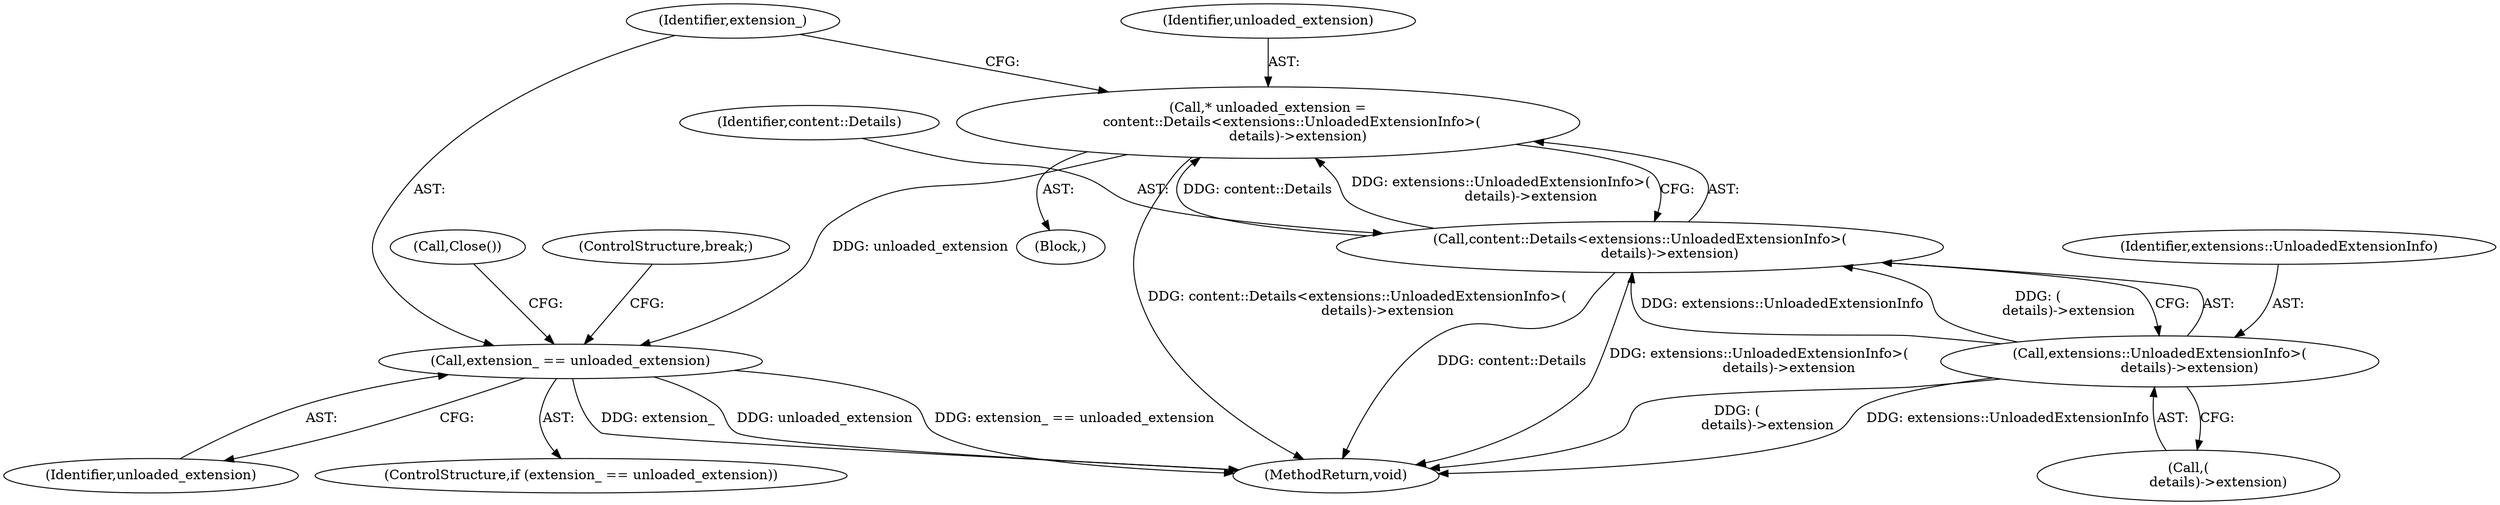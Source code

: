 digraph "0_Chrome_eb4bcacd683a68534bbe2e4d8d6eeafafc7f57ba_0@pointer" {
"1000127" [label="(Call,* unloaded_extension =\n           content::Details<extensions::UnloadedExtensionInfo>(\n              details)->extension)"];
"1000129" [label="(Call,content::Details<extensions::UnloadedExtensionInfo>(\n              details)->extension)"];
"1000131" [label="(Call,extensions::UnloadedExtensionInfo>(\n              details)->extension)"];
"1000137" [label="(Call,extension_ == unloaded_extension)"];
"1000131" [label="(Call,extensions::UnloadedExtensionInfo>(\n              details)->extension)"];
"1000133" [label="(Call,(\n              details)->extension)"];
"1000132" [label="(Identifier,extensions::UnloadedExtensionInfo)"];
"1000125" [label="(Block,)"];
"1000140" [label="(Call,Close())"];
"1000138" [label="(Identifier,extension_)"];
"1000129" [label="(Call,content::Details<extensions::UnloadedExtensionInfo>(\n              details)->extension)"];
"1000149" [label="(MethodReturn,void)"];
"1000130" [label="(Identifier,content::Details)"];
"1000127" [label="(Call,* unloaded_extension =\n           content::Details<extensions::UnloadedExtensionInfo>(\n              details)->extension)"];
"1000141" [label="(ControlStructure,break;)"];
"1000128" [label="(Identifier,unloaded_extension)"];
"1000136" [label="(ControlStructure,if (extension_ == unloaded_extension))"];
"1000137" [label="(Call,extension_ == unloaded_extension)"];
"1000139" [label="(Identifier,unloaded_extension)"];
"1000127" -> "1000125"  [label="AST: "];
"1000127" -> "1000129"  [label="CFG: "];
"1000128" -> "1000127"  [label="AST: "];
"1000129" -> "1000127"  [label="AST: "];
"1000138" -> "1000127"  [label="CFG: "];
"1000127" -> "1000149"  [label="DDG: content::Details<extensions::UnloadedExtensionInfo>(\n              details)->extension"];
"1000129" -> "1000127"  [label="DDG: content::Details"];
"1000129" -> "1000127"  [label="DDG: extensions::UnloadedExtensionInfo>(\n              details)->extension"];
"1000127" -> "1000137"  [label="DDG: unloaded_extension"];
"1000129" -> "1000131"  [label="CFG: "];
"1000130" -> "1000129"  [label="AST: "];
"1000131" -> "1000129"  [label="AST: "];
"1000129" -> "1000149"  [label="DDG: content::Details"];
"1000129" -> "1000149"  [label="DDG: extensions::UnloadedExtensionInfo>(\n              details)->extension"];
"1000131" -> "1000129"  [label="DDG: extensions::UnloadedExtensionInfo"];
"1000131" -> "1000129"  [label="DDG: (\n              details)->extension"];
"1000131" -> "1000133"  [label="CFG: "];
"1000132" -> "1000131"  [label="AST: "];
"1000133" -> "1000131"  [label="AST: "];
"1000131" -> "1000149"  [label="DDG: (\n              details)->extension"];
"1000131" -> "1000149"  [label="DDG: extensions::UnloadedExtensionInfo"];
"1000137" -> "1000136"  [label="AST: "];
"1000137" -> "1000139"  [label="CFG: "];
"1000138" -> "1000137"  [label="AST: "];
"1000139" -> "1000137"  [label="AST: "];
"1000140" -> "1000137"  [label="CFG: "];
"1000141" -> "1000137"  [label="CFG: "];
"1000137" -> "1000149"  [label="DDG: extension_"];
"1000137" -> "1000149"  [label="DDG: unloaded_extension"];
"1000137" -> "1000149"  [label="DDG: extension_ == unloaded_extension"];
}

